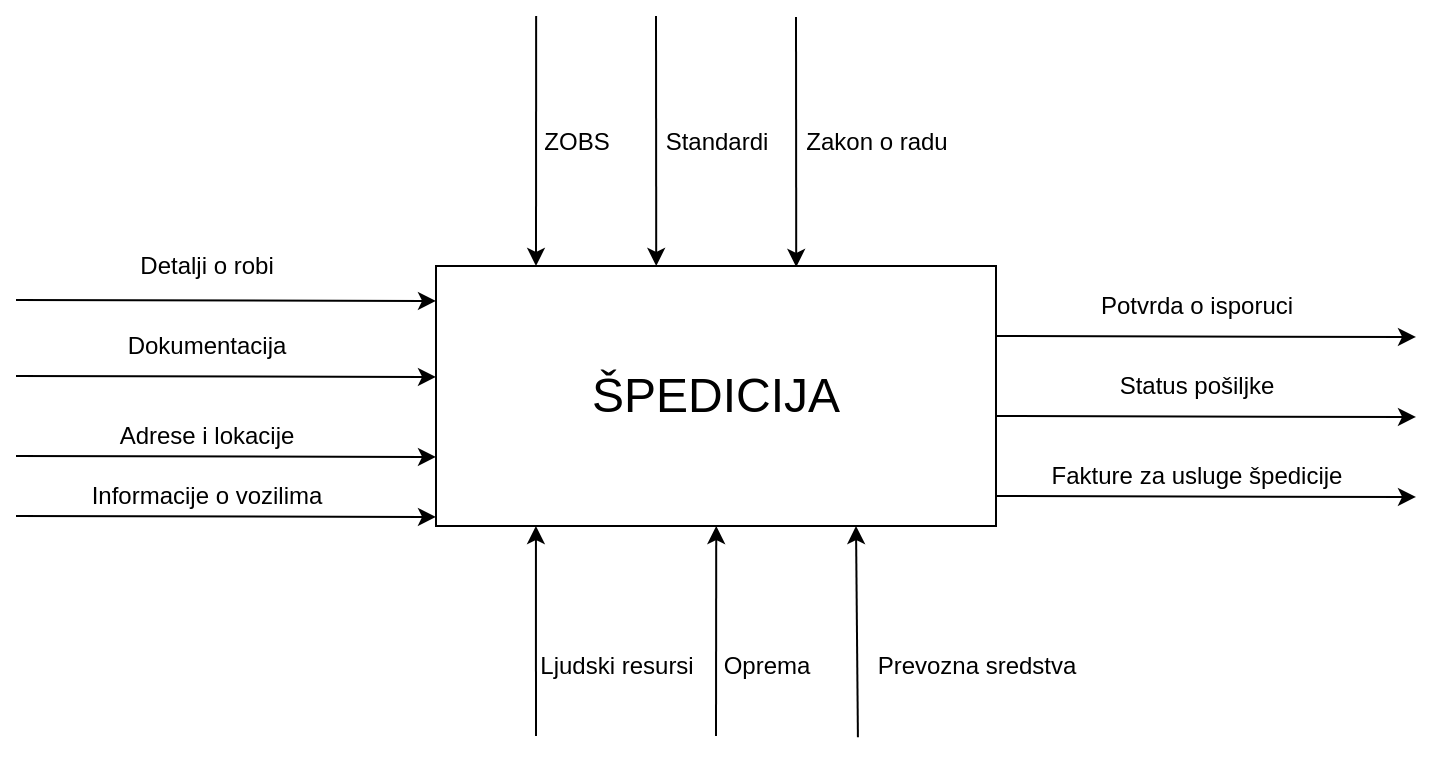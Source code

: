 <mxfile version="22.1.2" type="device" pages="2">
  <diagram name="Konteksni dijagram" id="74e2e168-ea6b-b213-b513-2b3c1d86103e">
    <mxGraphModel dx="890" dy="1044" grid="1" gridSize="10" guides="1" tooltips="1" connect="1" arrows="1" fold="1" page="1" pageScale="1" pageWidth="1100" pageHeight="850" background="none" math="0" shadow="0">
      <root>
        <mxCell id="0" />
        <mxCell id="1" parent="0" />
        <mxCell id="KGDTaamNxHQCsi8VLHN5-1" value="" style="endArrow=classic;html=1;rounded=0;entryX=-0.014;entryY=0.096;entryDx=0;entryDy=0;entryPerimeter=0;" edge="1" parent="1">
          <mxGeometry width="50" height="50" relative="1" as="geometry">
            <mxPoint x="200" y="322" as="sourcePoint" />
            <mxPoint x="410.0" y="322.48" as="targetPoint" />
          </mxGeometry>
        </mxCell>
        <mxCell id="KGDTaamNxHQCsi8VLHN5-2" value="" style="endArrow=classic;html=1;rounded=0;entryX=-0.014;entryY=0.096;entryDx=0;entryDy=0;entryPerimeter=0;" edge="1" parent="1">
          <mxGeometry width="50" height="50" relative="1" as="geometry">
            <mxPoint x="200" y="360" as="sourcePoint" />
            <mxPoint x="410.0" y="360.48" as="targetPoint" />
          </mxGeometry>
        </mxCell>
        <mxCell id="KGDTaamNxHQCsi8VLHN5-3" value="" style="endArrow=classic;html=1;rounded=0;entryX=-0.014;entryY=0.096;entryDx=0;entryDy=0;entryPerimeter=0;" edge="1" parent="1">
          <mxGeometry width="50" height="50" relative="1" as="geometry">
            <mxPoint x="200" y="400" as="sourcePoint" />
            <mxPoint x="410.0" y="400.48" as="targetPoint" />
          </mxGeometry>
        </mxCell>
        <mxCell id="KGDTaamNxHQCsi8VLHN5-4" value="" style="endArrow=classic;html=1;rounded=0;entryX=-0.014;entryY=0.096;entryDx=0;entryDy=0;entryPerimeter=0;" edge="1" parent="1">
          <mxGeometry width="50" height="50" relative="1" as="geometry">
            <mxPoint x="200" y="430" as="sourcePoint" />
            <mxPoint x="410.0" y="430.48" as="targetPoint" />
          </mxGeometry>
        </mxCell>
        <mxCell id="KGDTaamNxHQCsi8VLHN5-5" value="Detalji o robi" style="text;html=1;align=center;verticalAlign=middle;resizable=0;points=[];autosize=1;strokeColor=none;fillColor=none;" vertex="1" parent="1">
          <mxGeometry x="250" y="290" width="90" height="30" as="geometry" />
        </mxCell>
        <mxCell id="KGDTaamNxHQCsi8VLHN5-6" value="Adrese i lokacije" style="text;html=1;align=center;verticalAlign=middle;resizable=0;points=[];autosize=1;strokeColor=none;fillColor=none;" vertex="1" parent="1">
          <mxGeometry x="240" y="375" width="110" height="30" as="geometry" />
        </mxCell>
        <mxCell id="KGDTaamNxHQCsi8VLHN5-7" value="Dokumentacija" style="text;html=1;align=center;verticalAlign=middle;resizable=0;points=[];autosize=1;strokeColor=none;fillColor=none;" vertex="1" parent="1">
          <mxGeometry x="245" y="330" width="100" height="30" as="geometry" />
        </mxCell>
        <mxCell id="KGDTaamNxHQCsi8VLHN5-8" value="Informacije o vozilima" style="text;html=1;align=center;verticalAlign=middle;resizable=0;points=[];autosize=1;strokeColor=none;fillColor=none;" vertex="1" parent="1">
          <mxGeometry x="225" y="405" width="140" height="30" as="geometry" />
        </mxCell>
        <mxCell id="KGDTaamNxHQCsi8VLHN5-9" value="" style="endArrow=classic;html=1;rounded=0;entryX=-0.014;entryY=0.096;entryDx=0;entryDy=0;entryPerimeter=0;" edge="1" parent="1">
          <mxGeometry width="50" height="50" relative="1" as="geometry">
            <mxPoint x="690" y="340" as="sourcePoint" />
            <mxPoint x="900" y="340.48" as="targetPoint" />
          </mxGeometry>
        </mxCell>
        <mxCell id="KGDTaamNxHQCsi8VLHN5-10" value="" style="endArrow=classic;html=1;rounded=0;entryX=-0.014;entryY=0.096;entryDx=0;entryDy=0;entryPerimeter=0;" edge="1" parent="1">
          <mxGeometry width="50" height="50" relative="1" as="geometry">
            <mxPoint x="690" y="380" as="sourcePoint" />
            <mxPoint x="900" y="380.48" as="targetPoint" />
          </mxGeometry>
        </mxCell>
        <mxCell id="KGDTaamNxHQCsi8VLHN5-11" value="" style="endArrow=classic;html=1;rounded=0;entryX=-0.014;entryY=0.096;entryDx=0;entryDy=0;entryPerimeter=0;" edge="1" parent="1">
          <mxGeometry width="50" height="50" relative="1" as="geometry">
            <mxPoint x="690" y="420" as="sourcePoint" />
            <mxPoint x="900" y="420.48" as="targetPoint" />
          </mxGeometry>
        </mxCell>
        <mxCell id="KGDTaamNxHQCsi8VLHN5-12" value="Potvrda o isporuci" style="text;html=1;align=center;verticalAlign=middle;resizable=0;points=[];autosize=1;strokeColor=none;fillColor=none;" vertex="1" parent="1">
          <mxGeometry x="730" y="310" width="120" height="30" as="geometry" />
        </mxCell>
        <mxCell id="KGDTaamNxHQCsi8VLHN5-13" value="Status pošiljke" style="text;html=1;align=center;verticalAlign=middle;resizable=0;points=[];autosize=1;strokeColor=none;fillColor=none;" vertex="1" parent="1">
          <mxGeometry x="740" y="350" width="100" height="30" as="geometry" />
        </mxCell>
        <mxCell id="KGDTaamNxHQCsi8VLHN5-14" value="Fakture za usluge špedicije" style="text;html=1;align=center;verticalAlign=middle;resizable=0;points=[];autosize=1;strokeColor=none;fillColor=none;" vertex="1" parent="1">
          <mxGeometry x="705" y="395" width="170" height="30" as="geometry" />
        </mxCell>
        <mxCell id="KGDTaamNxHQCsi8VLHN5-15" value="" style="endArrow=classic;html=1;rounded=0;entryX=0.107;entryY=1.038;entryDx=0;entryDy=0;entryPerimeter=0;" edge="1" parent="1">
          <mxGeometry width="50" height="50" relative="1" as="geometry">
            <mxPoint x="460" y="540" as="sourcePoint" />
            <mxPoint x="459.96" y="435.0" as="targetPoint" />
          </mxGeometry>
        </mxCell>
        <mxCell id="KGDTaamNxHQCsi8VLHN5-16" value="&lt;font style=&quot;font-size: 24px;&quot;&gt;ŠPEDICIJA&lt;/font&gt;" style="rounded=0;whiteSpace=wrap;html=1;" vertex="1" parent="1">
          <mxGeometry x="410" y="305" width="280" height="130" as="geometry" />
        </mxCell>
        <mxCell id="KGDTaamNxHQCsi8VLHN5-17" value="Ljudski resursi" style="text;html=1;align=center;verticalAlign=middle;resizable=0;points=[];autosize=1;strokeColor=none;fillColor=none;" vertex="1" parent="1">
          <mxGeometry x="450" y="490" width="100" height="30" as="geometry" />
        </mxCell>
        <mxCell id="KGDTaamNxHQCsi8VLHN5-18" value="Oprema" style="text;html=1;align=center;verticalAlign=middle;resizable=0;points=[];autosize=1;strokeColor=none;fillColor=none;" vertex="1" parent="1">
          <mxGeometry x="540" y="490" width="70" height="30" as="geometry" />
        </mxCell>
        <mxCell id="KGDTaamNxHQCsi8VLHN5-19" value="" style="endArrow=classic;html=1;rounded=0;entryX=0.679;entryY=1.038;entryDx=0;entryDy=0;entryPerimeter=0;" edge="1" parent="1">
          <mxGeometry width="50" height="50" relative="1" as="geometry">
            <mxPoint x="550" y="540" as="sourcePoint" />
            <mxPoint x="550.12" y="435.0" as="targetPoint" />
          </mxGeometry>
        </mxCell>
        <mxCell id="KGDTaamNxHQCsi8VLHN5-20" value="" style="endArrow=classic;html=1;rounded=0;entryX=0.214;entryY=0;entryDx=0;entryDy=0;entryPerimeter=0;" edge="1" parent="1">
          <mxGeometry width="50" height="50" relative="1" as="geometry">
            <mxPoint x="460.08" y="180" as="sourcePoint" />
            <mxPoint x="460.0" y="305.0" as="targetPoint" />
          </mxGeometry>
        </mxCell>
        <mxCell id="KGDTaamNxHQCsi8VLHN5-21" value="ZOBS" style="text;html=1;align=center;verticalAlign=middle;resizable=0;points=[];autosize=1;strokeColor=none;fillColor=none;" vertex="1" parent="1">
          <mxGeometry x="450" y="228" width="60" height="30" as="geometry" />
        </mxCell>
        <mxCell id="KGDTaamNxHQCsi8VLHN5-22" value="" style="endArrow=classic;html=1;rounded=0;entryX=0.679;entryY=0.038;entryDx=0;entryDy=0;entryPerimeter=0;" edge="1" parent="1">
          <mxGeometry width="50" height="50" relative="1" as="geometry">
            <mxPoint x="520" y="180" as="sourcePoint" />
            <mxPoint x="520.12" y="305.0" as="targetPoint" />
          </mxGeometry>
        </mxCell>
        <mxCell id="KGDTaamNxHQCsi8VLHN5-23" value="Standardi" style="text;html=1;align=center;verticalAlign=middle;resizable=0;points=[];autosize=1;strokeColor=none;fillColor=none;" vertex="1" parent="1">
          <mxGeometry x="515" y="228" width="70" height="30" as="geometry" />
        </mxCell>
        <mxCell id="KGDTaamNxHQCsi8VLHN5-24" value="" style="endArrow=classic;html=1;rounded=0;entryX=0.679;entryY=0.038;entryDx=0;entryDy=0;entryPerimeter=0;" edge="1" parent="1">
          <mxGeometry width="50" height="50" relative="1" as="geometry">
            <mxPoint x="590" y="180.5" as="sourcePoint" />
            <mxPoint x="590.12" y="305.5" as="targetPoint" />
          </mxGeometry>
        </mxCell>
        <mxCell id="KGDTaamNxHQCsi8VLHN5-25" value="Zakon o radu" style="text;html=1;align=center;verticalAlign=middle;resizable=0;points=[];autosize=1;strokeColor=none;fillColor=none;" vertex="1" parent="1">
          <mxGeometry x="585" y="228" width="90" height="30" as="geometry" />
        </mxCell>
        <mxCell id="KGDTaamNxHQCsi8VLHN5-26" value="" style="endArrow=classic;html=1;rounded=0;entryX=0.818;entryY=0.995;entryDx=0;entryDy=0;entryPerimeter=0;" edge="1" parent="1">
          <mxGeometry width="50" height="50" relative="1" as="geometry">
            <mxPoint x="620.96" y="540.65" as="sourcePoint" />
            <mxPoint x="620" y="435" as="targetPoint" />
          </mxGeometry>
        </mxCell>
        <mxCell id="KGDTaamNxHQCsi8VLHN5-27" value="Prevozna sredstva" style="text;html=1;align=center;verticalAlign=middle;resizable=0;points=[];autosize=1;strokeColor=none;fillColor=none;" vertex="1" parent="1">
          <mxGeometry x="620" y="490" width="120" height="30" as="geometry" />
        </mxCell>
      </root>
    </mxGraphModel>
  </diagram>
  <diagram id="e_36fmQyAh_hr5WE5ald" name="Dijagram dekompozicije">
    <mxGraphModel dx="1599" dy="879" grid="1" gridSize="10" guides="1" tooltips="1" connect="1" arrows="1" fold="1" page="1" pageScale="1" pageWidth="850" pageHeight="1100" math="0" shadow="0">
      <root>
        <mxCell id="0" />
        <mxCell id="1" parent="0" />
        <mxCell id="2QGlYhqfYjrcrI1Q35cm-6" style="edgeStyle=orthogonalEdgeStyle;rounded=0;orthogonalLoop=1;jettySize=auto;html=1;entryX=0;entryY=0.25;entryDx=0;entryDy=0;" edge="1" parent="1" source="-A0RKhvLP23Imo5xxXr9-1" target="-A0RKhvLP23Imo5xxXr9-3">
          <mxGeometry relative="1" as="geometry">
            <Array as="points">
              <mxPoint x="260" y="270" />
              <mxPoint x="260" y="340" />
            </Array>
          </mxGeometry>
        </mxCell>
        <mxCell id="2QGlYhqfYjrcrI1Q35cm-8" style="edgeStyle=orthogonalEdgeStyle;rounded=0;orthogonalLoop=1;jettySize=auto;html=1;exitX=1;exitY=0.25;exitDx=0;exitDy=0;" edge="1" parent="1" source="-A0RKhvLP23Imo5xxXr9-1">
          <mxGeometry relative="1" as="geometry">
            <mxPoint x="840" y="220" as="targetPoint" />
          </mxGeometry>
        </mxCell>
        <mxCell id="-A0RKhvLP23Imo5xxXr9-1" value="&lt;span style=&quot;font-size: 14px;&quot;&gt;Prikupljanje &lt;br&gt;zahtev za&lt;br&gt;transport&lt;br&gt;&lt;/span&gt;" style="rounded=0;whiteSpace=wrap;html=1;" vertex="1" parent="1">
          <mxGeometry x="120" y="200" width="120" height="80" as="geometry" />
        </mxCell>
        <mxCell id="-A0RKhvLP23Imo5xxXr9-3" value="&lt;font style=&quot;font-size: 14px;&quot;&gt;Transport robe&lt;/font&gt;" style="rounded=0;whiteSpace=wrap;html=1;" vertex="1" parent="1">
          <mxGeometry x="280" y="320" width="120" height="80" as="geometry" />
        </mxCell>
        <mxCell id="-A0RKhvLP23Imo5xxXr9-4" value="&lt;span style=&quot;font-size: 14px;&quot;&gt;Isporuka robe&lt;br&gt;i naplata potraživanja&lt;br&gt;&lt;/span&gt;" style="rounded=0;whiteSpace=wrap;html=1;" vertex="1" parent="1">
          <mxGeometry x="600" y="560" width="120" height="80" as="geometry" />
        </mxCell>
        <mxCell id="-A0RKhvLP23Imo5xxXr9-5" value="&lt;span style=&quot;font-size: 14px;&quot;&gt;Vozač&lt;/span&gt;" style="rounded=0;whiteSpace=wrap;html=1;" vertex="1" parent="1">
          <mxGeometry x="440" y="440" width="120" height="80" as="geometry" />
        </mxCell>
        <mxCell id="-A0RKhvLP23Imo5xxXr9-6" value="" style="endArrow=classic;html=1;rounded=0;entryX=-0.006;entryY=0.197;entryDx=0;entryDy=0;entryPerimeter=0;" edge="1" parent="1" target="-A0RKhvLP23Imo5xxXr9-1">
          <mxGeometry width="50" height="50" relative="1" as="geometry">
            <mxPoint y="216" as="sourcePoint" />
            <mxPoint x="190" y="230" as="targetPoint" />
          </mxGeometry>
        </mxCell>
        <mxCell id="-A0RKhvLP23Imo5xxXr9-7" value="" style="endArrow=classic;html=1;rounded=0;entryX=-0.006;entryY=0.197;entryDx=0;entryDy=0;entryPerimeter=0;" edge="1" parent="1">
          <mxGeometry width="50" height="50" relative="1" as="geometry">
            <mxPoint y="250" as="sourcePoint" />
            <mxPoint x="119" y="250" as="targetPoint" />
          </mxGeometry>
        </mxCell>
        <mxCell id="-A0RKhvLP23Imo5xxXr9-8" value="" style="endArrow=classic;html=1;rounded=0;entryX=-0.006;entryY=0.197;entryDx=0;entryDy=0;entryPerimeter=0;" edge="1" parent="1">
          <mxGeometry width="50" height="50" relative="1" as="geometry">
            <mxPoint x="-52.286" y="280" as="sourcePoint" />
            <mxPoint x="120" y="280" as="targetPoint" />
          </mxGeometry>
        </mxCell>
        <mxCell id="-A0RKhvLP23Imo5xxXr9-9" value="Zahtevi klijenta" style="text;html=1;align=center;verticalAlign=middle;resizable=0;points=[];autosize=1;strokeColor=none;fillColor=none;" vertex="1" parent="1">
          <mxGeometry x="5" y="188" width="100" height="30" as="geometry" />
        </mxCell>
        <mxCell id="-A0RKhvLP23Imo5xxXr9-10" value="Podaci o klijentu" style="text;html=1;align=center;verticalAlign=middle;resizable=0;points=[];autosize=1;strokeColor=none;fillColor=none;" vertex="1" parent="1">
          <mxGeometry y="225" width="110" height="30" as="geometry" />
        </mxCell>
        <mxCell id="2QGlYhqfYjrcrI1Q35cm-1" value="Adresa preuzimanja i isporuke" style="text;html=1;align=center;verticalAlign=middle;resizable=0;points=[];autosize=1;strokeColor=none;fillColor=none;" vertex="1" parent="1">
          <mxGeometry x="-60" y="250" width="180" height="30" as="geometry" />
        </mxCell>
        <mxCell id="2QGlYhqfYjrcrI1Q35cm-2" value="Zakonska regulativa" style="text;html=1;strokeColor=none;fillColor=none;align=center;verticalAlign=middle;whiteSpace=wrap;rounded=0;" vertex="1" parent="1">
          <mxGeometry x="200" y="120" width="60" height="30" as="geometry" />
        </mxCell>
        <mxCell id="2QGlYhqfYjrcrI1Q35cm-3" value="" style="endArrow=classic;html=1;rounded=0;entryX=0.629;entryY=0.004;entryDx=0;entryDy=0;entryPerimeter=0;" edge="1" parent="1">
          <mxGeometry width="50" height="50" relative="1" as="geometry">
            <mxPoint x="200" y="119.68" as="sourcePoint" />
            <mxPoint x="200.48" y="200" as="targetPoint" />
            <Array as="points">
              <mxPoint x="200" y="159.68" />
            </Array>
          </mxGeometry>
        </mxCell>
        <mxCell id="2QGlYhqfYjrcrI1Q35cm-4" value="" style="endArrow=none;html=1;rounded=0;" edge="1" parent="1">
          <mxGeometry width="50" height="50" relative="1" as="geometry">
            <mxPoint x="690" y="160" as="sourcePoint" />
            <mxPoint x="200" y="160" as="targetPoint" />
          </mxGeometry>
        </mxCell>
        <mxCell id="2QGlYhqfYjrcrI1Q35cm-5" value="" style="endArrow=classic;html=1;rounded=0;entryX=0.75;entryY=0;entryDx=0;entryDy=0;" edge="1" parent="1" target="-A0RKhvLP23Imo5xxXr9-3">
          <mxGeometry width="50" height="50" relative="1" as="geometry">
            <mxPoint x="370" y="160" as="sourcePoint" />
            <mxPoint x="440" y="350" as="targetPoint" />
          </mxGeometry>
        </mxCell>
        <mxCell id="2QGlYhqfYjrcrI1Q35cm-9" value="Detalji zahteva" style="text;html=1;align=center;verticalAlign=middle;resizable=0;points=[];autosize=1;strokeColor=none;fillColor=none;" vertex="1" parent="1">
          <mxGeometry x="240" y="240" width="100" height="30" as="geometry" />
        </mxCell>
        <mxCell id="2QGlYhqfYjrcrI1Q35cm-12" value="" style="endArrow=classic;html=1;rounded=0;entryX=0.342;entryY=-0.037;entryDx=0;entryDy=0;entryPerimeter=0;" edge="1" parent="1">
          <mxGeometry width="50" height="50" relative="1" as="geometry">
            <mxPoint x="690" y="160" as="sourcePoint" />
            <mxPoint x="691.04" y="558.52" as="targetPoint" />
          </mxGeometry>
        </mxCell>
        <mxCell id="2QGlYhqfYjrcrI1Q35cm-13" value="" style="endArrow=classic;html=1;rounded=0;entryX=0.342;entryY=0;entryDx=0;entryDy=0;entryPerimeter=0;" edge="1" parent="1" target="-A0RKhvLP23Imo5xxXr9-5">
          <mxGeometry width="50" height="50" relative="1" as="geometry">
            <mxPoint x="480" y="160" as="sourcePoint" />
            <mxPoint x="560" y="350" as="targetPoint" />
          </mxGeometry>
        </mxCell>
        <mxCell id="2QGlYhqfYjrcrI1Q35cm-15" value="ZOBS&lt;br&gt;&amp;nbsp;(Zakon o bezb. u saobrać.)" style="text;html=1;align=center;verticalAlign=middle;resizable=0;points=[];autosize=1;strokeColor=none;fillColor=none;" vertex="1" parent="1">
          <mxGeometry x="330" y="90" width="170" height="40" as="geometry" />
        </mxCell>
        <mxCell id="2QGlYhqfYjrcrI1Q35cm-16" value="Potvrda za transport" style="text;html=1;align=center;verticalAlign=middle;resizable=0;points=[];autosize=1;strokeColor=none;fillColor=none;" vertex="1" parent="1">
          <mxGeometry x="700" y="195" width="130" height="30" as="geometry" />
        </mxCell>
        <mxCell id="2QGlYhqfYjrcrI1Q35cm-17" value="" style="endArrow=classic;html=1;rounded=0;" edge="1" parent="1">
          <mxGeometry width="50" height="50" relative="1" as="geometry">
            <mxPoint x="160" y="720" as="sourcePoint" />
            <mxPoint x="160" y="280" as="targetPoint" />
          </mxGeometry>
        </mxCell>
        <mxCell id="2QGlYhqfYjrcrI1Q35cm-18" value="" style="endArrow=none;html=1;rounded=0;" edge="1" parent="1">
          <mxGeometry width="50" height="50" relative="1" as="geometry">
            <mxPoint x="160" y="720" as="sourcePoint" />
            <mxPoint x="641.667" y="720" as="targetPoint" />
          </mxGeometry>
        </mxCell>
        <mxCell id="2QGlYhqfYjrcrI1Q35cm-20" value="" style="edgeStyle=none;orthogonalLoop=1;jettySize=auto;html=1;rounded=0;entryX=0.336;entryY=1;entryDx=0;entryDy=0;entryPerimeter=0;" edge="1" parent="1" target="-A0RKhvLP23Imo5xxXr9-4">
          <mxGeometry width="100" relative="1" as="geometry">
            <mxPoint x="641" y="720" as="sourcePoint" />
            <mxPoint x="690" y="710" as="targetPoint" />
            <Array as="points" />
          </mxGeometry>
        </mxCell>
        <mxCell id="2QGlYhqfYjrcrI1Q35cm-21" value="" style="endArrow=none;html=1;rounded=0;" edge="1" parent="1">
          <mxGeometry width="50" height="50" relative="1" as="geometry">
            <mxPoint x="240" y="720" as="sourcePoint" />
            <mxPoint x="240" y="840" as="targetPoint" />
          </mxGeometry>
        </mxCell>
        <mxCell id="2QGlYhqfYjrcrI1Q35cm-22" value="Ljudski resursi&lt;br&gt;(Zaposleni u menadžmentu)" style="text;html=1;align=center;verticalAlign=middle;resizable=0;points=[];autosize=1;strokeColor=none;fillColor=none;" vertex="1" parent="1">
          <mxGeometry x="70" y="795" width="170" height="40" as="geometry" />
        </mxCell>
        <mxCell id="2QGlYhqfYjrcrI1Q35cm-23" value="" style="endArrow=classic;html=1;rounded=0;entryX=0;entryY=0.5;entryDx=0;entryDy=0;exitX=0.014;exitY=0.733;exitDx=0;exitDy=0;exitPerimeter=0;" edge="1" parent="1" source="2QGlYhqfYjrcrI1Q35cm-24" target="-A0RKhvLP23Imo5xxXr9-3">
          <mxGeometry width="50" height="50" relative="1" as="geometry">
            <mxPoint y="360" as="sourcePoint" />
            <mxPoint x="360" y="430" as="targetPoint" />
          </mxGeometry>
        </mxCell>
        <mxCell id="2QGlYhqfYjrcrI1Q35cm-24" value="Adresa trans. od tačke A do tačke B" style="text;html=1;align=center;verticalAlign=middle;resizable=0;points=[];autosize=1;strokeColor=none;fillColor=none;" vertex="1" parent="1">
          <mxGeometry x="-50" y="338" width="210" height="30" as="geometry" />
        </mxCell>
        <mxCell id="2QGlYhqfYjrcrI1Q35cm-28" value="" style="endArrow=classic;html=1;rounded=0;entryX=0.317;entryY=1;entryDx=0;entryDy=0;entryPerimeter=0;" edge="1" parent="1" target="-A0RKhvLP23Imo5xxXr9-3">
          <mxGeometry width="50" height="50" relative="1" as="geometry">
            <mxPoint x="318" y="840" as="sourcePoint" />
            <mxPoint x="360" y="500" as="targetPoint" />
          </mxGeometry>
        </mxCell>
        <mxCell id="2QGlYhqfYjrcrI1Q35cm-29" value="Plan &lt;br&gt;rada" style="text;html=1;align=center;verticalAlign=middle;resizable=0;points=[];autosize=1;strokeColor=none;fillColor=none;" vertex="1" parent="1">
          <mxGeometry x="315" y="795" width="50" height="40" as="geometry" />
        </mxCell>
        <mxCell id="2QGlYhqfYjrcrI1Q35cm-32" value="" style="endArrow=classic;html=1;rounded=0;entryX=0;entryY=0.25;entryDx=0;entryDy=0;" edge="1" parent="1" target="-A0RKhvLP23Imo5xxXr9-5">
          <mxGeometry width="50" height="50" relative="1" as="geometry">
            <mxPoint y="460" as="sourcePoint" />
            <mxPoint x="350" y="390" as="targetPoint" />
          </mxGeometry>
        </mxCell>
        <mxCell id="2QGlYhqfYjrcrI1Q35cm-33" value="Lični podaci" style="text;html=1;align=center;verticalAlign=middle;resizable=0;points=[];autosize=1;strokeColor=none;fillColor=none;" vertex="1" parent="1">
          <mxGeometry x="10" y="428" width="90" height="30" as="geometry" />
        </mxCell>
        <mxCell id="2QGlYhqfYjrcrI1Q35cm-35" value="" style="endArrow=classic;html=1;rounded=0;entryX=0;entryY=0.5;entryDx=0;entryDy=0;" edge="1" parent="1" target="-A0RKhvLP23Imo5xxXr9-4">
          <mxGeometry width="50" height="50" relative="1" as="geometry">
            <mxPoint y="600" as="sourcePoint" />
            <mxPoint x="360" y="530" as="targetPoint" />
          </mxGeometry>
        </mxCell>
        <mxCell id="2QGlYhqfYjrcrI1Q35cm-36" value="Uplata klijenata" style="text;html=1;align=center;verticalAlign=middle;resizable=0;points=[];autosize=1;strokeColor=none;fillColor=none;" vertex="1" parent="1">
          <mxGeometry x="-15" y="568" width="110" height="30" as="geometry" />
        </mxCell>
        <mxCell id="2QGlYhqfYjrcrI1Q35cm-37" value="" style="endArrow=classic;html=1;rounded=0;" edge="1" parent="1">
          <mxGeometry width="50" height="50" relative="1" as="geometry">
            <mxPoint x="540" y="840" as="sourcePoint" />
            <mxPoint x="540" y="520" as="targetPoint" />
          </mxGeometry>
        </mxCell>
        <mxCell id="2QGlYhqfYjrcrI1Q35cm-39" value="Neophodne licence&lt;br&gt;za vozača" style="text;html=1;align=center;verticalAlign=middle;resizable=0;points=[];autosize=1;strokeColor=none;fillColor=none;" vertex="1" parent="1">
          <mxGeometry x="530" y="795" width="130" height="40" as="geometry" />
        </mxCell>
        <mxCell id="2QGlYhqfYjrcrI1Q35cm-40" value="" style="endArrow=classic;html=1;rounded=0;exitX=1;exitY=0.25;exitDx=0;exitDy=0;" edge="1" parent="1" source="-A0RKhvLP23Imo5xxXr9-4">
          <mxGeometry width="50" height="50" relative="1" as="geometry">
            <mxPoint x="590" y="480" as="sourcePoint" />
            <mxPoint x="880" y="580" as="targetPoint" />
          </mxGeometry>
        </mxCell>
        <mxCell id="2QGlYhqfYjrcrI1Q35cm-41" value="Potvrda o dostavljenoj robi" style="text;html=1;align=center;verticalAlign=middle;resizable=0;points=[];autosize=1;strokeColor=none;fillColor=none;" vertex="1" parent="1">
          <mxGeometry x="720" y="550" width="160" height="30" as="geometry" />
        </mxCell>
        <mxCell id="2QGlYhqfYjrcrI1Q35cm-42" value="" style="endArrow=classic;html=1;rounded=0;exitX=1;exitY=0.75;exitDx=0;exitDy=0;" edge="1" parent="1" source="-A0RKhvLP23Imo5xxXr9-4">
          <mxGeometry width="50" height="50" relative="1" as="geometry">
            <mxPoint x="800" y="480" as="sourcePoint" />
            <mxPoint x="880" y="620" as="targetPoint" />
          </mxGeometry>
        </mxCell>
        <mxCell id="2QGlYhqfYjrcrI1Q35cm-43" value="Faktura klijentima" style="text;html=1;align=center;verticalAlign=middle;resizable=0;points=[];autosize=1;strokeColor=none;fillColor=none;" vertex="1" parent="1">
          <mxGeometry x="730" y="598" width="120" height="30" as="geometry" />
        </mxCell>
        <mxCell id="2QGlYhqfYjrcrI1Q35cm-44" value="1" style="text;html=1;strokeColor=none;fillColor=none;align=center;verticalAlign=middle;whiteSpace=wrap;rounded=0;" vertex="1" parent="1">
          <mxGeometry x="200" y="255" width="60" height="30" as="geometry" />
        </mxCell>
        <mxCell id="2QGlYhqfYjrcrI1Q35cm-45" value="2" style="text;html=1;strokeColor=none;fillColor=none;align=center;verticalAlign=middle;whiteSpace=wrap;rounded=0;" vertex="1" parent="1">
          <mxGeometry x="360" y="380" width="60" height="20" as="geometry" />
        </mxCell>
        <mxCell id="2QGlYhqfYjrcrI1Q35cm-46" value="3" style="text;html=1;strokeColor=none;fillColor=none;align=center;verticalAlign=middle;whiteSpace=wrap;rounded=0;" vertex="1" parent="1">
          <mxGeometry x="520" y="500" width="60" height="20" as="geometry" />
        </mxCell>
        <mxCell id="2QGlYhqfYjrcrI1Q35cm-47" value="4" style="text;html=1;strokeColor=none;fillColor=none;align=center;verticalAlign=middle;whiteSpace=wrap;rounded=0;" vertex="1" parent="1">
          <mxGeometry x="680" y="620" width="60" height="20" as="geometry" />
        </mxCell>
        <mxCell id="2QGlYhqfYjrcrI1Q35cm-48" value="" style="endArrow=classic;html=1;rounded=0;exitX=1;exitY=0.25;exitDx=0;exitDy=0;" edge="1" parent="1" source="-A0RKhvLP23Imo5xxXr9-3">
          <mxGeometry width="50" height="50" relative="1" as="geometry">
            <mxPoint x="460" y="380" as="sourcePoint" />
            <mxPoint x="850" y="340" as="targetPoint" />
          </mxGeometry>
        </mxCell>
        <mxCell id="2QGlYhqfYjrcrI1Q35cm-49" value="Izveštaji o eventualnim &lt;br&gt;problemima" style="text;html=1;align=center;verticalAlign=middle;resizable=0;points=[];autosize=1;strokeColor=none;fillColor=none;" vertex="1" parent="1">
          <mxGeometry x="710" y="303" width="140" height="40" as="geometry" />
        </mxCell>
        <mxCell id="2QGlYhqfYjrcrI1Q35cm-50" value="" style="endArrow=classic;html=1;rounded=0;exitX=1;exitY=0.25;exitDx=0;exitDy=0;" edge="1" parent="1">
          <mxGeometry width="50" height="50" relative="1" as="geometry">
            <mxPoint x="560" y="458" as="sourcePoint" />
            <mxPoint x="850" y="458" as="targetPoint" />
          </mxGeometry>
        </mxCell>
        <mxCell id="2QGlYhqfYjrcrI1Q35cm-51" value="Izveštaji o rutama i vozilu&amp;nbsp;" style="text;html=1;align=center;verticalAlign=middle;resizable=0;points=[];autosize=1;strokeColor=none;fillColor=none;" vertex="1" parent="1">
          <mxGeometry x="690" y="428" width="160" height="30" as="geometry" />
        </mxCell>
        <mxCell id="2QGlYhqfYjrcrI1Q35cm-53" value="" style="endArrow=classic;html=1;rounded=0;entryX=0;entryY=0.75;entryDx=0;entryDy=0;exitX=0.667;exitY=0.029;exitDx=0;exitDy=0;exitPerimeter=0;" edge="1" parent="1" source="2QGlYhqfYjrcrI1Q35cm-45">
          <mxGeometry width="50" height="50" relative="1" as="geometry">
            <mxPoint x="570" y="380" as="sourcePoint" />
            <mxPoint x="850" y="380" as="targetPoint" />
          </mxGeometry>
        </mxCell>
        <mxCell id="2QGlYhqfYjrcrI1Q35cm-54" value="Dokumentacija o otpremi" style="text;html=1;align=center;verticalAlign=middle;resizable=0;points=[];autosize=1;strokeColor=none;fillColor=none;" vertex="1" parent="1">
          <mxGeometry x="690" y="350" width="160" height="30" as="geometry" />
        </mxCell>
        <mxCell id="2QGlYhqfYjrcrI1Q35cm-55" value="" style="endArrow=classic;html=1;rounded=0;entryX=0;entryY=0.625;entryDx=0;entryDy=0;entryPerimeter=0;" edge="1" parent="1" target="-A0RKhvLP23Imo5xxXr9-5">
          <mxGeometry width="50" height="50" relative="1" as="geometry">
            <mxPoint y="490" as="sourcePoint" />
            <mxPoint x="300" y="470" as="targetPoint" />
          </mxGeometry>
        </mxCell>
        <mxCell id="2QGlYhqfYjrcrI1Q35cm-56" value="Lekarsko uverenje" style="text;html=1;align=center;verticalAlign=middle;resizable=0;points=[];autosize=1;strokeColor=none;fillColor=none;" vertex="1" parent="1">
          <mxGeometry y="465" width="120" height="30" as="geometry" />
        </mxCell>
        <mxCell id="2QGlYhqfYjrcrI1Q35cm-57" value="" style="endArrow=classic;html=1;rounded=0;exitX=1;exitY=0.75;exitDx=0;exitDy=0;" edge="1" parent="1" source="-A0RKhvLP23Imo5xxXr9-5">
          <mxGeometry width="50" height="50" relative="1" as="geometry">
            <mxPoint x="700" y="520" as="sourcePoint" />
            <mxPoint x="850" y="500" as="targetPoint" />
          </mxGeometry>
        </mxCell>
        <mxCell id="2QGlYhqfYjrcrI1Q35cm-58" value="Dokumentacija o radnom vremenu" style="text;html=1;align=center;verticalAlign=middle;resizable=0;points=[];autosize=1;strokeColor=none;fillColor=none;" vertex="1" parent="1">
          <mxGeometry x="680" y="470" width="210" height="30" as="geometry" />
        </mxCell>
        <mxCell id="2QGlYhqfYjrcrI1Q35cm-59" value="" style="endArrow=classic;html=1;rounded=0;entryX=0.25;entryY=1;entryDx=0;entryDy=0;" edge="1" parent="1">
          <mxGeometry width="50" height="50" relative="1" as="geometry">
            <mxPoint x="460" y="840" as="sourcePoint" />
            <mxPoint x="460" y="520" as="targetPoint" />
          </mxGeometry>
        </mxCell>
        <mxCell id="2QGlYhqfYjrcrI1Q35cm-60" value="Ljudski&lt;br&gt;&amp;nbsp;resursi" style="text;html=1;align=center;verticalAlign=middle;resizable=0;points=[];autosize=1;strokeColor=none;fillColor=none;" vertex="1" parent="1">
          <mxGeometry x="460" y="795" width="60" height="40" as="geometry" />
        </mxCell>
        <mxCell id="2QGlYhqfYjrcrI1Q35cm-61" value="" style="endArrow=classic;html=1;rounded=0;entryX=0.5;entryY=0;entryDx=0;entryDy=0;" edge="1" parent="1" target="-A0RKhvLP23Imo5xxXr9-3">
          <mxGeometry width="50" height="50" relative="1" as="geometry">
            <mxPoint x="340" y="80" as="sourcePoint" />
            <mxPoint x="430" y="200" as="targetPoint" />
          </mxGeometry>
        </mxCell>
        <mxCell id="2QGlYhqfYjrcrI1Q35cm-62" value="" style="endArrow=classic;html=1;rounded=0;" edge="1" parent="1">
          <mxGeometry width="50" height="50" relative="1" as="geometry">
            <mxPoint x="370" y="840" as="sourcePoint" />
            <mxPoint x="370" y="400" as="targetPoint" />
          </mxGeometry>
        </mxCell>
        <mxCell id="2QGlYhqfYjrcrI1Q35cm-63" value="Oprema" style="text;html=1;align=center;verticalAlign=middle;resizable=0;points=[];autosize=1;strokeColor=none;fillColor=none;" vertex="1" parent="1">
          <mxGeometry x="365" y="800" width="70" height="30" as="geometry" />
        </mxCell>
      </root>
    </mxGraphModel>
  </diagram>
</mxfile>
